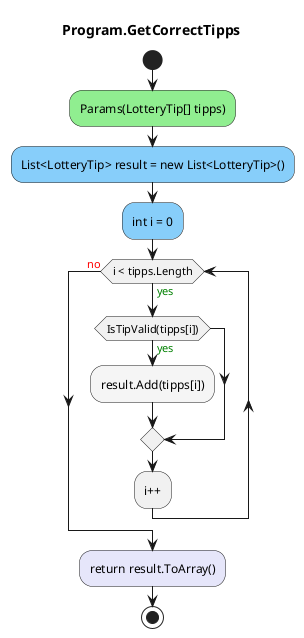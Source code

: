 @startuml Program.GetCorrectTipps
title Program.GetCorrectTipps
start
#LightGreen:Params(LotteryTip[] tipps);
#LightSkyBlue:List<LotteryTip> result = new List<LotteryTip>();
#LightSkyBlue:int i = 0;
while (i < tipps.Length) is (<color:green>yes)
    if (IsTipValid(tipps[i])) then (<color:green>yes)
        #WhiteSmoke:result.Add(tipps[i]);
    endif
:i++;
endwhile (<color:red>no)
#Lavender:return result.ToArray();
stop
@enduml
